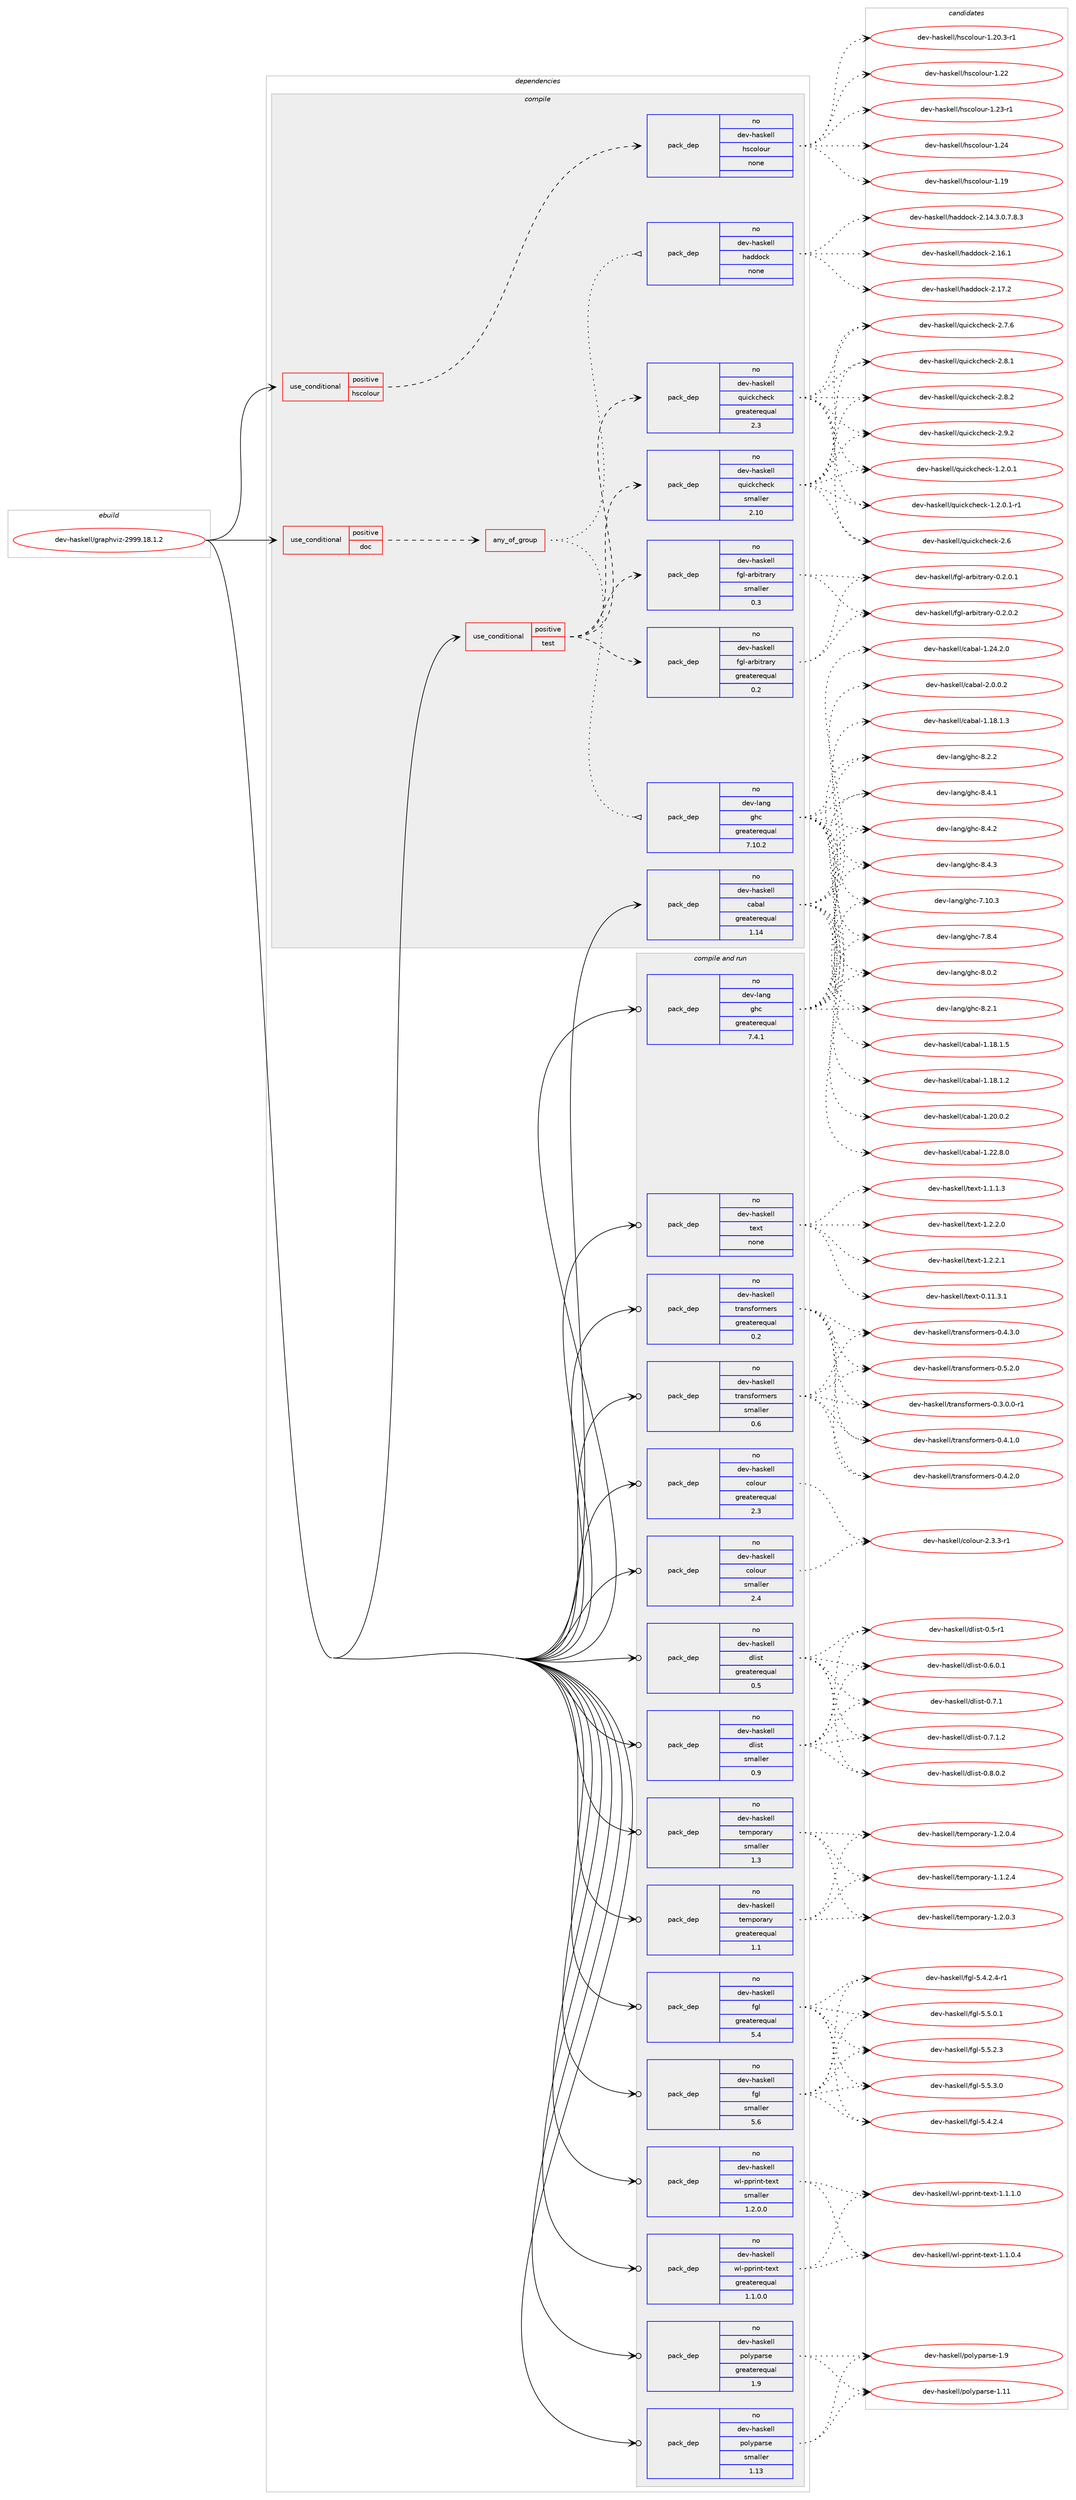 digraph prolog {

# *************
# Graph options
# *************

newrank=true;
concentrate=true;
compound=true;
graph [rankdir=LR,fontname=Helvetica,fontsize=10,ranksep=1.5];#, ranksep=2.5, nodesep=0.2];
edge  [arrowhead=vee];
node  [fontname=Helvetica,fontsize=10];

# **********
# The ebuild
# **********

subgraph cluster_leftcol {
color=gray;
rank=same;
label=<<i>ebuild</i>>;
id [label="dev-haskell/graphviz-2999.18.1.2", color=red, width=4, href="../dev-haskell/graphviz-2999.18.1.2.svg"];
}

# ****************
# The dependencies
# ****************

subgraph cluster_midcol {
color=gray;
label=<<i>dependencies</i>>;
subgraph cluster_compile {
fillcolor="#eeeeee";
style=filled;
label=<<i>compile</i>>;
subgraph cond359702 {
dependency1333239 [label=<<TABLE BORDER="0" CELLBORDER="1" CELLSPACING="0" CELLPADDING="4"><TR><TD ROWSPAN="3" CELLPADDING="10">use_conditional</TD></TR><TR><TD>positive</TD></TR><TR><TD>doc</TD></TR></TABLE>>, shape=none, color=red];
subgraph any20946 {
dependency1333240 [label=<<TABLE BORDER="0" CELLBORDER="1" CELLSPACING="0" CELLPADDING="4"><TR><TD CELLPADDING="10">any_of_group</TD></TR></TABLE>>, shape=none, color=red];subgraph pack952039 {
dependency1333241 [label=<<TABLE BORDER="0" CELLBORDER="1" CELLSPACING="0" CELLPADDING="4" WIDTH="220"><TR><TD ROWSPAN="6" CELLPADDING="30">pack_dep</TD></TR><TR><TD WIDTH="110">no</TD></TR><TR><TD>dev-haskell</TD></TR><TR><TD>haddock</TD></TR><TR><TD>none</TD></TR><TR><TD></TD></TR></TABLE>>, shape=none, color=blue];
}
dependency1333240:e -> dependency1333241:w [weight=20,style="dotted",arrowhead="oinv"];
subgraph pack952040 {
dependency1333242 [label=<<TABLE BORDER="0" CELLBORDER="1" CELLSPACING="0" CELLPADDING="4" WIDTH="220"><TR><TD ROWSPAN="6" CELLPADDING="30">pack_dep</TD></TR><TR><TD WIDTH="110">no</TD></TR><TR><TD>dev-lang</TD></TR><TR><TD>ghc</TD></TR><TR><TD>greaterequal</TD></TR><TR><TD>7.10.2</TD></TR></TABLE>>, shape=none, color=blue];
}
dependency1333240:e -> dependency1333242:w [weight=20,style="dotted",arrowhead="oinv"];
}
dependency1333239:e -> dependency1333240:w [weight=20,style="dashed",arrowhead="vee"];
}
id:e -> dependency1333239:w [weight=20,style="solid",arrowhead="vee"];
subgraph cond359703 {
dependency1333243 [label=<<TABLE BORDER="0" CELLBORDER="1" CELLSPACING="0" CELLPADDING="4"><TR><TD ROWSPAN="3" CELLPADDING="10">use_conditional</TD></TR><TR><TD>positive</TD></TR><TR><TD>hscolour</TD></TR></TABLE>>, shape=none, color=red];
subgraph pack952041 {
dependency1333244 [label=<<TABLE BORDER="0" CELLBORDER="1" CELLSPACING="0" CELLPADDING="4" WIDTH="220"><TR><TD ROWSPAN="6" CELLPADDING="30">pack_dep</TD></TR><TR><TD WIDTH="110">no</TD></TR><TR><TD>dev-haskell</TD></TR><TR><TD>hscolour</TD></TR><TR><TD>none</TD></TR><TR><TD></TD></TR></TABLE>>, shape=none, color=blue];
}
dependency1333243:e -> dependency1333244:w [weight=20,style="dashed",arrowhead="vee"];
}
id:e -> dependency1333243:w [weight=20,style="solid",arrowhead="vee"];
subgraph cond359704 {
dependency1333245 [label=<<TABLE BORDER="0" CELLBORDER="1" CELLSPACING="0" CELLPADDING="4"><TR><TD ROWSPAN="3" CELLPADDING="10">use_conditional</TD></TR><TR><TD>positive</TD></TR><TR><TD>test</TD></TR></TABLE>>, shape=none, color=red];
subgraph pack952042 {
dependency1333246 [label=<<TABLE BORDER="0" CELLBORDER="1" CELLSPACING="0" CELLPADDING="4" WIDTH="220"><TR><TD ROWSPAN="6" CELLPADDING="30">pack_dep</TD></TR><TR><TD WIDTH="110">no</TD></TR><TR><TD>dev-haskell</TD></TR><TR><TD>fgl-arbitrary</TD></TR><TR><TD>greaterequal</TD></TR><TR><TD>0.2</TD></TR></TABLE>>, shape=none, color=blue];
}
dependency1333245:e -> dependency1333246:w [weight=20,style="dashed",arrowhead="vee"];
subgraph pack952043 {
dependency1333247 [label=<<TABLE BORDER="0" CELLBORDER="1" CELLSPACING="0" CELLPADDING="4" WIDTH="220"><TR><TD ROWSPAN="6" CELLPADDING="30">pack_dep</TD></TR><TR><TD WIDTH="110">no</TD></TR><TR><TD>dev-haskell</TD></TR><TR><TD>fgl-arbitrary</TD></TR><TR><TD>smaller</TD></TR><TR><TD>0.3</TD></TR></TABLE>>, shape=none, color=blue];
}
dependency1333245:e -> dependency1333247:w [weight=20,style="dashed",arrowhead="vee"];
subgraph pack952044 {
dependency1333248 [label=<<TABLE BORDER="0" CELLBORDER="1" CELLSPACING="0" CELLPADDING="4" WIDTH="220"><TR><TD ROWSPAN="6" CELLPADDING="30">pack_dep</TD></TR><TR><TD WIDTH="110">no</TD></TR><TR><TD>dev-haskell</TD></TR><TR><TD>quickcheck</TD></TR><TR><TD>greaterequal</TD></TR><TR><TD>2.3</TD></TR></TABLE>>, shape=none, color=blue];
}
dependency1333245:e -> dependency1333248:w [weight=20,style="dashed",arrowhead="vee"];
subgraph pack952045 {
dependency1333249 [label=<<TABLE BORDER="0" CELLBORDER="1" CELLSPACING="0" CELLPADDING="4" WIDTH="220"><TR><TD ROWSPAN="6" CELLPADDING="30">pack_dep</TD></TR><TR><TD WIDTH="110">no</TD></TR><TR><TD>dev-haskell</TD></TR><TR><TD>quickcheck</TD></TR><TR><TD>smaller</TD></TR><TR><TD>2.10</TD></TR></TABLE>>, shape=none, color=blue];
}
dependency1333245:e -> dependency1333249:w [weight=20,style="dashed",arrowhead="vee"];
}
id:e -> dependency1333245:w [weight=20,style="solid",arrowhead="vee"];
subgraph pack952046 {
dependency1333250 [label=<<TABLE BORDER="0" CELLBORDER="1" CELLSPACING="0" CELLPADDING="4" WIDTH="220"><TR><TD ROWSPAN="6" CELLPADDING="30">pack_dep</TD></TR><TR><TD WIDTH="110">no</TD></TR><TR><TD>dev-haskell</TD></TR><TR><TD>cabal</TD></TR><TR><TD>greaterequal</TD></TR><TR><TD>1.14</TD></TR></TABLE>>, shape=none, color=blue];
}
id:e -> dependency1333250:w [weight=20,style="solid",arrowhead="vee"];
}
subgraph cluster_compileandrun {
fillcolor="#eeeeee";
style=filled;
label=<<i>compile and run</i>>;
subgraph pack952047 {
dependency1333251 [label=<<TABLE BORDER="0" CELLBORDER="1" CELLSPACING="0" CELLPADDING="4" WIDTH="220"><TR><TD ROWSPAN="6" CELLPADDING="30">pack_dep</TD></TR><TR><TD WIDTH="110">no</TD></TR><TR><TD>dev-haskell</TD></TR><TR><TD>colour</TD></TR><TR><TD>greaterequal</TD></TR><TR><TD>2.3</TD></TR></TABLE>>, shape=none, color=blue];
}
id:e -> dependency1333251:w [weight=20,style="solid",arrowhead="odotvee"];
subgraph pack952048 {
dependency1333252 [label=<<TABLE BORDER="0" CELLBORDER="1" CELLSPACING="0" CELLPADDING="4" WIDTH="220"><TR><TD ROWSPAN="6" CELLPADDING="30">pack_dep</TD></TR><TR><TD WIDTH="110">no</TD></TR><TR><TD>dev-haskell</TD></TR><TR><TD>colour</TD></TR><TR><TD>smaller</TD></TR><TR><TD>2.4</TD></TR></TABLE>>, shape=none, color=blue];
}
id:e -> dependency1333252:w [weight=20,style="solid",arrowhead="odotvee"];
subgraph pack952049 {
dependency1333253 [label=<<TABLE BORDER="0" CELLBORDER="1" CELLSPACING="0" CELLPADDING="4" WIDTH="220"><TR><TD ROWSPAN="6" CELLPADDING="30">pack_dep</TD></TR><TR><TD WIDTH="110">no</TD></TR><TR><TD>dev-haskell</TD></TR><TR><TD>dlist</TD></TR><TR><TD>greaterequal</TD></TR><TR><TD>0.5</TD></TR></TABLE>>, shape=none, color=blue];
}
id:e -> dependency1333253:w [weight=20,style="solid",arrowhead="odotvee"];
subgraph pack952050 {
dependency1333254 [label=<<TABLE BORDER="0" CELLBORDER="1" CELLSPACING="0" CELLPADDING="4" WIDTH="220"><TR><TD ROWSPAN="6" CELLPADDING="30">pack_dep</TD></TR><TR><TD WIDTH="110">no</TD></TR><TR><TD>dev-haskell</TD></TR><TR><TD>dlist</TD></TR><TR><TD>smaller</TD></TR><TR><TD>0.9</TD></TR></TABLE>>, shape=none, color=blue];
}
id:e -> dependency1333254:w [weight=20,style="solid",arrowhead="odotvee"];
subgraph pack952051 {
dependency1333255 [label=<<TABLE BORDER="0" CELLBORDER="1" CELLSPACING="0" CELLPADDING="4" WIDTH="220"><TR><TD ROWSPAN="6" CELLPADDING="30">pack_dep</TD></TR><TR><TD WIDTH="110">no</TD></TR><TR><TD>dev-haskell</TD></TR><TR><TD>fgl</TD></TR><TR><TD>greaterequal</TD></TR><TR><TD>5.4</TD></TR></TABLE>>, shape=none, color=blue];
}
id:e -> dependency1333255:w [weight=20,style="solid",arrowhead="odotvee"];
subgraph pack952052 {
dependency1333256 [label=<<TABLE BORDER="0" CELLBORDER="1" CELLSPACING="0" CELLPADDING="4" WIDTH="220"><TR><TD ROWSPAN="6" CELLPADDING="30">pack_dep</TD></TR><TR><TD WIDTH="110">no</TD></TR><TR><TD>dev-haskell</TD></TR><TR><TD>fgl</TD></TR><TR><TD>smaller</TD></TR><TR><TD>5.6</TD></TR></TABLE>>, shape=none, color=blue];
}
id:e -> dependency1333256:w [weight=20,style="solid",arrowhead="odotvee"];
subgraph pack952053 {
dependency1333257 [label=<<TABLE BORDER="0" CELLBORDER="1" CELLSPACING="0" CELLPADDING="4" WIDTH="220"><TR><TD ROWSPAN="6" CELLPADDING="30">pack_dep</TD></TR><TR><TD WIDTH="110">no</TD></TR><TR><TD>dev-haskell</TD></TR><TR><TD>polyparse</TD></TR><TR><TD>greaterequal</TD></TR><TR><TD>1.9</TD></TR></TABLE>>, shape=none, color=blue];
}
id:e -> dependency1333257:w [weight=20,style="solid",arrowhead="odotvee"];
subgraph pack952054 {
dependency1333258 [label=<<TABLE BORDER="0" CELLBORDER="1" CELLSPACING="0" CELLPADDING="4" WIDTH="220"><TR><TD ROWSPAN="6" CELLPADDING="30">pack_dep</TD></TR><TR><TD WIDTH="110">no</TD></TR><TR><TD>dev-haskell</TD></TR><TR><TD>polyparse</TD></TR><TR><TD>smaller</TD></TR><TR><TD>1.13</TD></TR></TABLE>>, shape=none, color=blue];
}
id:e -> dependency1333258:w [weight=20,style="solid",arrowhead="odotvee"];
subgraph pack952055 {
dependency1333259 [label=<<TABLE BORDER="0" CELLBORDER="1" CELLSPACING="0" CELLPADDING="4" WIDTH="220"><TR><TD ROWSPAN="6" CELLPADDING="30">pack_dep</TD></TR><TR><TD WIDTH="110">no</TD></TR><TR><TD>dev-haskell</TD></TR><TR><TD>temporary</TD></TR><TR><TD>greaterequal</TD></TR><TR><TD>1.1</TD></TR></TABLE>>, shape=none, color=blue];
}
id:e -> dependency1333259:w [weight=20,style="solid",arrowhead="odotvee"];
subgraph pack952056 {
dependency1333260 [label=<<TABLE BORDER="0" CELLBORDER="1" CELLSPACING="0" CELLPADDING="4" WIDTH="220"><TR><TD ROWSPAN="6" CELLPADDING="30">pack_dep</TD></TR><TR><TD WIDTH="110">no</TD></TR><TR><TD>dev-haskell</TD></TR><TR><TD>temporary</TD></TR><TR><TD>smaller</TD></TR><TR><TD>1.3</TD></TR></TABLE>>, shape=none, color=blue];
}
id:e -> dependency1333260:w [weight=20,style="solid",arrowhead="odotvee"];
subgraph pack952057 {
dependency1333261 [label=<<TABLE BORDER="0" CELLBORDER="1" CELLSPACING="0" CELLPADDING="4" WIDTH="220"><TR><TD ROWSPAN="6" CELLPADDING="30">pack_dep</TD></TR><TR><TD WIDTH="110">no</TD></TR><TR><TD>dev-haskell</TD></TR><TR><TD>text</TD></TR><TR><TD>none</TD></TR><TR><TD></TD></TR></TABLE>>, shape=none, color=blue];
}
id:e -> dependency1333261:w [weight=20,style="solid",arrowhead="odotvee"];
subgraph pack952058 {
dependency1333262 [label=<<TABLE BORDER="0" CELLBORDER="1" CELLSPACING="0" CELLPADDING="4" WIDTH="220"><TR><TD ROWSPAN="6" CELLPADDING="30">pack_dep</TD></TR><TR><TD WIDTH="110">no</TD></TR><TR><TD>dev-haskell</TD></TR><TR><TD>transformers</TD></TR><TR><TD>greaterequal</TD></TR><TR><TD>0.2</TD></TR></TABLE>>, shape=none, color=blue];
}
id:e -> dependency1333262:w [weight=20,style="solid",arrowhead="odotvee"];
subgraph pack952059 {
dependency1333263 [label=<<TABLE BORDER="0" CELLBORDER="1" CELLSPACING="0" CELLPADDING="4" WIDTH="220"><TR><TD ROWSPAN="6" CELLPADDING="30">pack_dep</TD></TR><TR><TD WIDTH="110">no</TD></TR><TR><TD>dev-haskell</TD></TR><TR><TD>transformers</TD></TR><TR><TD>smaller</TD></TR><TR><TD>0.6</TD></TR></TABLE>>, shape=none, color=blue];
}
id:e -> dependency1333263:w [weight=20,style="solid",arrowhead="odotvee"];
subgraph pack952060 {
dependency1333264 [label=<<TABLE BORDER="0" CELLBORDER="1" CELLSPACING="0" CELLPADDING="4" WIDTH="220"><TR><TD ROWSPAN="6" CELLPADDING="30">pack_dep</TD></TR><TR><TD WIDTH="110">no</TD></TR><TR><TD>dev-haskell</TD></TR><TR><TD>wl-pprint-text</TD></TR><TR><TD>greaterequal</TD></TR><TR><TD>1.1.0.0</TD></TR></TABLE>>, shape=none, color=blue];
}
id:e -> dependency1333264:w [weight=20,style="solid",arrowhead="odotvee"];
subgraph pack952061 {
dependency1333265 [label=<<TABLE BORDER="0" CELLBORDER="1" CELLSPACING="0" CELLPADDING="4" WIDTH="220"><TR><TD ROWSPAN="6" CELLPADDING="30">pack_dep</TD></TR><TR><TD WIDTH="110">no</TD></TR><TR><TD>dev-haskell</TD></TR><TR><TD>wl-pprint-text</TD></TR><TR><TD>smaller</TD></TR><TR><TD>1.2.0.0</TD></TR></TABLE>>, shape=none, color=blue];
}
id:e -> dependency1333265:w [weight=20,style="solid",arrowhead="odotvee"];
subgraph pack952062 {
dependency1333266 [label=<<TABLE BORDER="0" CELLBORDER="1" CELLSPACING="0" CELLPADDING="4" WIDTH="220"><TR><TD ROWSPAN="6" CELLPADDING="30">pack_dep</TD></TR><TR><TD WIDTH="110">no</TD></TR><TR><TD>dev-lang</TD></TR><TR><TD>ghc</TD></TR><TR><TD>greaterequal</TD></TR><TR><TD>7.4.1</TD></TR></TABLE>>, shape=none, color=blue];
}
id:e -> dependency1333266:w [weight=20,style="solid",arrowhead="odotvee"];
}
subgraph cluster_run {
fillcolor="#eeeeee";
style=filled;
label=<<i>run</i>>;
}
}

# **************
# The candidates
# **************

subgraph cluster_choices {
rank=same;
color=gray;
label=<<i>candidates</i>>;

subgraph choice952039 {
color=black;
nodesep=1;
choice1001011184510497115107101108108471049710010011199107455046495246514648465546564651 [label="dev-haskell/haddock-2.14.3.0.7.8.3", color=red, width=4,href="../dev-haskell/haddock-2.14.3.0.7.8.3.svg"];
choice100101118451049711510710110810847104971001001119910745504649544649 [label="dev-haskell/haddock-2.16.1", color=red, width=4,href="../dev-haskell/haddock-2.16.1.svg"];
choice100101118451049711510710110810847104971001001119910745504649554650 [label="dev-haskell/haddock-2.17.2", color=red, width=4,href="../dev-haskell/haddock-2.17.2.svg"];
dependency1333241:e -> choice1001011184510497115107101108108471049710010011199107455046495246514648465546564651:w [style=dotted,weight="100"];
dependency1333241:e -> choice100101118451049711510710110810847104971001001119910745504649544649:w [style=dotted,weight="100"];
dependency1333241:e -> choice100101118451049711510710110810847104971001001119910745504649554650:w [style=dotted,weight="100"];
}
subgraph choice952040 {
color=black;
nodesep=1;
choice1001011184510897110103471031049945554649484651 [label="dev-lang/ghc-7.10.3", color=red, width=4,href="../dev-lang/ghc-7.10.3.svg"];
choice10010111845108971101034710310499455546564652 [label="dev-lang/ghc-7.8.4", color=red, width=4,href="../dev-lang/ghc-7.8.4.svg"];
choice10010111845108971101034710310499455646484650 [label="dev-lang/ghc-8.0.2", color=red, width=4,href="../dev-lang/ghc-8.0.2.svg"];
choice10010111845108971101034710310499455646504649 [label="dev-lang/ghc-8.2.1", color=red, width=4,href="../dev-lang/ghc-8.2.1.svg"];
choice10010111845108971101034710310499455646504650 [label="dev-lang/ghc-8.2.2", color=red, width=4,href="../dev-lang/ghc-8.2.2.svg"];
choice10010111845108971101034710310499455646524649 [label="dev-lang/ghc-8.4.1", color=red, width=4,href="../dev-lang/ghc-8.4.1.svg"];
choice10010111845108971101034710310499455646524650 [label="dev-lang/ghc-8.4.2", color=red, width=4,href="../dev-lang/ghc-8.4.2.svg"];
choice10010111845108971101034710310499455646524651 [label="dev-lang/ghc-8.4.3", color=red, width=4,href="../dev-lang/ghc-8.4.3.svg"];
dependency1333242:e -> choice1001011184510897110103471031049945554649484651:w [style=dotted,weight="100"];
dependency1333242:e -> choice10010111845108971101034710310499455546564652:w [style=dotted,weight="100"];
dependency1333242:e -> choice10010111845108971101034710310499455646484650:w [style=dotted,weight="100"];
dependency1333242:e -> choice10010111845108971101034710310499455646504649:w [style=dotted,weight="100"];
dependency1333242:e -> choice10010111845108971101034710310499455646504650:w [style=dotted,weight="100"];
dependency1333242:e -> choice10010111845108971101034710310499455646524649:w [style=dotted,weight="100"];
dependency1333242:e -> choice10010111845108971101034710310499455646524650:w [style=dotted,weight="100"];
dependency1333242:e -> choice10010111845108971101034710310499455646524651:w [style=dotted,weight="100"];
}
subgraph choice952041 {
color=black;
nodesep=1;
choice100101118451049711510710110810847104115991111081111171144549464957 [label="dev-haskell/hscolour-1.19", color=red, width=4,href="../dev-haskell/hscolour-1.19.svg"];
choice10010111845104971151071011081084710411599111108111117114454946504846514511449 [label="dev-haskell/hscolour-1.20.3-r1", color=red, width=4,href="../dev-haskell/hscolour-1.20.3-r1.svg"];
choice100101118451049711510710110810847104115991111081111171144549465050 [label="dev-haskell/hscolour-1.22", color=red, width=4,href="../dev-haskell/hscolour-1.22.svg"];
choice1001011184510497115107101108108471041159911110811111711445494650514511449 [label="dev-haskell/hscolour-1.23-r1", color=red, width=4,href="../dev-haskell/hscolour-1.23-r1.svg"];
choice100101118451049711510710110810847104115991111081111171144549465052 [label="dev-haskell/hscolour-1.24", color=red, width=4,href="../dev-haskell/hscolour-1.24.svg"];
dependency1333244:e -> choice100101118451049711510710110810847104115991111081111171144549464957:w [style=dotted,weight="100"];
dependency1333244:e -> choice10010111845104971151071011081084710411599111108111117114454946504846514511449:w [style=dotted,weight="100"];
dependency1333244:e -> choice100101118451049711510710110810847104115991111081111171144549465050:w [style=dotted,weight="100"];
dependency1333244:e -> choice1001011184510497115107101108108471041159911110811111711445494650514511449:w [style=dotted,weight="100"];
dependency1333244:e -> choice100101118451049711510710110810847104115991111081111171144549465052:w [style=dotted,weight="100"];
}
subgraph choice952042 {
color=black;
nodesep=1;
choice100101118451049711510710110810847102103108459711498105116114971141214548465046484649 [label="dev-haskell/fgl-arbitrary-0.2.0.1", color=red, width=4,href="../dev-haskell/fgl-arbitrary-0.2.0.1.svg"];
choice100101118451049711510710110810847102103108459711498105116114971141214548465046484650 [label="dev-haskell/fgl-arbitrary-0.2.0.2", color=red, width=4,href="../dev-haskell/fgl-arbitrary-0.2.0.2.svg"];
dependency1333246:e -> choice100101118451049711510710110810847102103108459711498105116114971141214548465046484649:w [style=dotted,weight="100"];
dependency1333246:e -> choice100101118451049711510710110810847102103108459711498105116114971141214548465046484650:w [style=dotted,weight="100"];
}
subgraph choice952043 {
color=black;
nodesep=1;
choice100101118451049711510710110810847102103108459711498105116114971141214548465046484649 [label="dev-haskell/fgl-arbitrary-0.2.0.1", color=red, width=4,href="../dev-haskell/fgl-arbitrary-0.2.0.1.svg"];
choice100101118451049711510710110810847102103108459711498105116114971141214548465046484650 [label="dev-haskell/fgl-arbitrary-0.2.0.2", color=red, width=4,href="../dev-haskell/fgl-arbitrary-0.2.0.2.svg"];
dependency1333247:e -> choice100101118451049711510710110810847102103108459711498105116114971141214548465046484649:w [style=dotted,weight="100"];
dependency1333247:e -> choice100101118451049711510710110810847102103108459711498105116114971141214548465046484650:w [style=dotted,weight="100"];
}
subgraph choice952044 {
color=black;
nodesep=1;
choice1001011184510497115107101108108471131171059910799104101991074549465046484649 [label="dev-haskell/quickcheck-1.2.0.1", color=red, width=4,href="../dev-haskell/quickcheck-1.2.0.1.svg"];
choice10010111845104971151071011081084711311710599107991041019910745494650464846494511449 [label="dev-haskell/quickcheck-1.2.0.1-r1", color=red, width=4,href="../dev-haskell/quickcheck-1.2.0.1-r1.svg"];
choice10010111845104971151071011081084711311710599107991041019910745504654 [label="dev-haskell/quickcheck-2.6", color=red, width=4,href="../dev-haskell/quickcheck-2.6.svg"];
choice100101118451049711510710110810847113117105991079910410199107455046554654 [label="dev-haskell/quickcheck-2.7.6", color=red, width=4,href="../dev-haskell/quickcheck-2.7.6.svg"];
choice100101118451049711510710110810847113117105991079910410199107455046564649 [label="dev-haskell/quickcheck-2.8.1", color=red, width=4,href="../dev-haskell/quickcheck-2.8.1.svg"];
choice100101118451049711510710110810847113117105991079910410199107455046564650 [label="dev-haskell/quickcheck-2.8.2", color=red, width=4,href="../dev-haskell/quickcheck-2.8.2.svg"];
choice100101118451049711510710110810847113117105991079910410199107455046574650 [label="dev-haskell/quickcheck-2.9.2", color=red, width=4,href="../dev-haskell/quickcheck-2.9.2.svg"];
dependency1333248:e -> choice1001011184510497115107101108108471131171059910799104101991074549465046484649:w [style=dotted,weight="100"];
dependency1333248:e -> choice10010111845104971151071011081084711311710599107991041019910745494650464846494511449:w [style=dotted,weight="100"];
dependency1333248:e -> choice10010111845104971151071011081084711311710599107991041019910745504654:w [style=dotted,weight="100"];
dependency1333248:e -> choice100101118451049711510710110810847113117105991079910410199107455046554654:w [style=dotted,weight="100"];
dependency1333248:e -> choice100101118451049711510710110810847113117105991079910410199107455046564649:w [style=dotted,weight="100"];
dependency1333248:e -> choice100101118451049711510710110810847113117105991079910410199107455046564650:w [style=dotted,weight="100"];
dependency1333248:e -> choice100101118451049711510710110810847113117105991079910410199107455046574650:w [style=dotted,weight="100"];
}
subgraph choice952045 {
color=black;
nodesep=1;
choice1001011184510497115107101108108471131171059910799104101991074549465046484649 [label="dev-haskell/quickcheck-1.2.0.1", color=red, width=4,href="../dev-haskell/quickcheck-1.2.0.1.svg"];
choice10010111845104971151071011081084711311710599107991041019910745494650464846494511449 [label="dev-haskell/quickcheck-1.2.0.1-r1", color=red, width=4,href="../dev-haskell/quickcheck-1.2.0.1-r1.svg"];
choice10010111845104971151071011081084711311710599107991041019910745504654 [label="dev-haskell/quickcheck-2.6", color=red, width=4,href="../dev-haskell/quickcheck-2.6.svg"];
choice100101118451049711510710110810847113117105991079910410199107455046554654 [label="dev-haskell/quickcheck-2.7.6", color=red, width=4,href="../dev-haskell/quickcheck-2.7.6.svg"];
choice100101118451049711510710110810847113117105991079910410199107455046564649 [label="dev-haskell/quickcheck-2.8.1", color=red, width=4,href="../dev-haskell/quickcheck-2.8.1.svg"];
choice100101118451049711510710110810847113117105991079910410199107455046564650 [label="dev-haskell/quickcheck-2.8.2", color=red, width=4,href="../dev-haskell/quickcheck-2.8.2.svg"];
choice100101118451049711510710110810847113117105991079910410199107455046574650 [label="dev-haskell/quickcheck-2.9.2", color=red, width=4,href="../dev-haskell/quickcheck-2.9.2.svg"];
dependency1333249:e -> choice1001011184510497115107101108108471131171059910799104101991074549465046484649:w [style=dotted,weight="100"];
dependency1333249:e -> choice10010111845104971151071011081084711311710599107991041019910745494650464846494511449:w [style=dotted,weight="100"];
dependency1333249:e -> choice10010111845104971151071011081084711311710599107991041019910745504654:w [style=dotted,weight="100"];
dependency1333249:e -> choice100101118451049711510710110810847113117105991079910410199107455046554654:w [style=dotted,weight="100"];
dependency1333249:e -> choice100101118451049711510710110810847113117105991079910410199107455046564649:w [style=dotted,weight="100"];
dependency1333249:e -> choice100101118451049711510710110810847113117105991079910410199107455046564650:w [style=dotted,weight="100"];
dependency1333249:e -> choice100101118451049711510710110810847113117105991079910410199107455046574650:w [style=dotted,weight="100"];
}
subgraph choice952046 {
color=black;
nodesep=1;
choice10010111845104971151071011081084799979897108454946495646494650 [label="dev-haskell/cabal-1.18.1.2", color=red, width=4,href="../dev-haskell/cabal-1.18.1.2.svg"];
choice10010111845104971151071011081084799979897108454946495646494651 [label="dev-haskell/cabal-1.18.1.3", color=red, width=4,href="../dev-haskell/cabal-1.18.1.3.svg"];
choice10010111845104971151071011081084799979897108454946495646494653 [label="dev-haskell/cabal-1.18.1.5", color=red, width=4,href="../dev-haskell/cabal-1.18.1.5.svg"];
choice10010111845104971151071011081084799979897108454946504846484650 [label="dev-haskell/cabal-1.20.0.2", color=red, width=4,href="../dev-haskell/cabal-1.20.0.2.svg"];
choice10010111845104971151071011081084799979897108454946505046564648 [label="dev-haskell/cabal-1.22.8.0", color=red, width=4,href="../dev-haskell/cabal-1.22.8.0.svg"];
choice10010111845104971151071011081084799979897108454946505246504648 [label="dev-haskell/cabal-1.24.2.0", color=red, width=4,href="../dev-haskell/cabal-1.24.2.0.svg"];
choice100101118451049711510710110810847999798971084550464846484650 [label="dev-haskell/cabal-2.0.0.2", color=red, width=4,href="../dev-haskell/cabal-2.0.0.2.svg"];
dependency1333250:e -> choice10010111845104971151071011081084799979897108454946495646494650:w [style=dotted,weight="100"];
dependency1333250:e -> choice10010111845104971151071011081084799979897108454946495646494651:w [style=dotted,weight="100"];
dependency1333250:e -> choice10010111845104971151071011081084799979897108454946495646494653:w [style=dotted,weight="100"];
dependency1333250:e -> choice10010111845104971151071011081084799979897108454946504846484650:w [style=dotted,weight="100"];
dependency1333250:e -> choice10010111845104971151071011081084799979897108454946505046564648:w [style=dotted,weight="100"];
dependency1333250:e -> choice10010111845104971151071011081084799979897108454946505246504648:w [style=dotted,weight="100"];
dependency1333250:e -> choice100101118451049711510710110810847999798971084550464846484650:w [style=dotted,weight="100"];
}
subgraph choice952047 {
color=black;
nodesep=1;
choice100101118451049711510710110810847991111081111171144550465146514511449 [label="dev-haskell/colour-2.3.3-r1", color=red, width=4,href="../dev-haskell/colour-2.3.3-r1.svg"];
dependency1333251:e -> choice100101118451049711510710110810847991111081111171144550465146514511449:w [style=dotted,weight="100"];
}
subgraph choice952048 {
color=black;
nodesep=1;
choice100101118451049711510710110810847991111081111171144550465146514511449 [label="dev-haskell/colour-2.3.3-r1", color=red, width=4,href="../dev-haskell/colour-2.3.3-r1.svg"];
dependency1333252:e -> choice100101118451049711510710110810847991111081111171144550465146514511449:w [style=dotted,weight="100"];
}
subgraph choice952049 {
color=black;
nodesep=1;
choice100101118451049711510710110810847100108105115116454846534511449 [label="dev-haskell/dlist-0.5-r1", color=red, width=4,href="../dev-haskell/dlist-0.5-r1.svg"];
choice1001011184510497115107101108108471001081051151164548465446484649 [label="dev-haskell/dlist-0.6.0.1", color=red, width=4,href="../dev-haskell/dlist-0.6.0.1.svg"];
choice100101118451049711510710110810847100108105115116454846554649 [label="dev-haskell/dlist-0.7.1", color=red, width=4,href="../dev-haskell/dlist-0.7.1.svg"];
choice1001011184510497115107101108108471001081051151164548465546494650 [label="dev-haskell/dlist-0.7.1.2", color=red, width=4,href="../dev-haskell/dlist-0.7.1.2.svg"];
choice1001011184510497115107101108108471001081051151164548465646484650 [label="dev-haskell/dlist-0.8.0.2", color=red, width=4,href="../dev-haskell/dlist-0.8.0.2.svg"];
dependency1333253:e -> choice100101118451049711510710110810847100108105115116454846534511449:w [style=dotted,weight="100"];
dependency1333253:e -> choice1001011184510497115107101108108471001081051151164548465446484649:w [style=dotted,weight="100"];
dependency1333253:e -> choice100101118451049711510710110810847100108105115116454846554649:w [style=dotted,weight="100"];
dependency1333253:e -> choice1001011184510497115107101108108471001081051151164548465546494650:w [style=dotted,weight="100"];
dependency1333253:e -> choice1001011184510497115107101108108471001081051151164548465646484650:w [style=dotted,weight="100"];
}
subgraph choice952050 {
color=black;
nodesep=1;
choice100101118451049711510710110810847100108105115116454846534511449 [label="dev-haskell/dlist-0.5-r1", color=red, width=4,href="../dev-haskell/dlist-0.5-r1.svg"];
choice1001011184510497115107101108108471001081051151164548465446484649 [label="dev-haskell/dlist-0.6.0.1", color=red, width=4,href="../dev-haskell/dlist-0.6.0.1.svg"];
choice100101118451049711510710110810847100108105115116454846554649 [label="dev-haskell/dlist-0.7.1", color=red, width=4,href="../dev-haskell/dlist-0.7.1.svg"];
choice1001011184510497115107101108108471001081051151164548465546494650 [label="dev-haskell/dlist-0.7.1.2", color=red, width=4,href="../dev-haskell/dlist-0.7.1.2.svg"];
choice1001011184510497115107101108108471001081051151164548465646484650 [label="dev-haskell/dlist-0.8.0.2", color=red, width=4,href="../dev-haskell/dlist-0.8.0.2.svg"];
dependency1333254:e -> choice100101118451049711510710110810847100108105115116454846534511449:w [style=dotted,weight="100"];
dependency1333254:e -> choice1001011184510497115107101108108471001081051151164548465446484649:w [style=dotted,weight="100"];
dependency1333254:e -> choice100101118451049711510710110810847100108105115116454846554649:w [style=dotted,weight="100"];
dependency1333254:e -> choice1001011184510497115107101108108471001081051151164548465546494650:w [style=dotted,weight="100"];
dependency1333254:e -> choice1001011184510497115107101108108471001081051151164548465646484650:w [style=dotted,weight="100"];
}
subgraph choice952051 {
color=black;
nodesep=1;
choice1001011184510497115107101108108471021031084553465246504652 [label="dev-haskell/fgl-5.4.2.4", color=red, width=4,href="../dev-haskell/fgl-5.4.2.4.svg"];
choice10010111845104971151071011081084710210310845534652465046524511449 [label="dev-haskell/fgl-5.4.2.4-r1", color=red, width=4,href="../dev-haskell/fgl-5.4.2.4-r1.svg"];
choice1001011184510497115107101108108471021031084553465346484649 [label="dev-haskell/fgl-5.5.0.1", color=red, width=4,href="../dev-haskell/fgl-5.5.0.1.svg"];
choice1001011184510497115107101108108471021031084553465346504651 [label="dev-haskell/fgl-5.5.2.3", color=red, width=4,href="../dev-haskell/fgl-5.5.2.3.svg"];
choice1001011184510497115107101108108471021031084553465346514648 [label="dev-haskell/fgl-5.5.3.0", color=red, width=4,href="../dev-haskell/fgl-5.5.3.0.svg"];
dependency1333255:e -> choice1001011184510497115107101108108471021031084553465246504652:w [style=dotted,weight="100"];
dependency1333255:e -> choice10010111845104971151071011081084710210310845534652465046524511449:w [style=dotted,weight="100"];
dependency1333255:e -> choice1001011184510497115107101108108471021031084553465346484649:w [style=dotted,weight="100"];
dependency1333255:e -> choice1001011184510497115107101108108471021031084553465346504651:w [style=dotted,weight="100"];
dependency1333255:e -> choice1001011184510497115107101108108471021031084553465346514648:w [style=dotted,weight="100"];
}
subgraph choice952052 {
color=black;
nodesep=1;
choice1001011184510497115107101108108471021031084553465246504652 [label="dev-haskell/fgl-5.4.2.4", color=red, width=4,href="../dev-haskell/fgl-5.4.2.4.svg"];
choice10010111845104971151071011081084710210310845534652465046524511449 [label="dev-haskell/fgl-5.4.2.4-r1", color=red, width=4,href="../dev-haskell/fgl-5.4.2.4-r1.svg"];
choice1001011184510497115107101108108471021031084553465346484649 [label="dev-haskell/fgl-5.5.0.1", color=red, width=4,href="../dev-haskell/fgl-5.5.0.1.svg"];
choice1001011184510497115107101108108471021031084553465346504651 [label="dev-haskell/fgl-5.5.2.3", color=red, width=4,href="../dev-haskell/fgl-5.5.2.3.svg"];
choice1001011184510497115107101108108471021031084553465346514648 [label="dev-haskell/fgl-5.5.3.0", color=red, width=4,href="../dev-haskell/fgl-5.5.3.0.svg"];
dependency1333256:e -> choice1001011184510497115107101108108471021031084553465246504652:w [style=dotted,weight="100"];
dependency1333256:e -> choice10010111845104971151071011081084710210310845534652465046524511449:w [style=dotted,weight="100"];
dependency1333256:e -> choice1001011184510497115107101108108471021031084553465346484649:w [style=dotted,weight="100"];
dependency1333256:e -> choice1001011184510497115107101108108471021031084553465346504651:w [style=dotted,weight="100"];
dependency1333256:e -> choice1001011184510497115107101108108471021031084553465346514648:w [style=dotted,weight="100"];
}
subgraph choice952053 {
color=black;
nodesep=1;
choice100101118451049711510710110810847112111108121112971141151014549464949 [label="dev-haskell/polyparse-1.11", color=red, width=4,href="../dev-haskell/polyparse-1.11.svg"];
choice1001011184510497115107101108108471121111081211129711411510145494657 [label="dev-haskell/polyparse-1.9", color=red, width=4,href="../dev-haskell/polyparse-1.9.svg"];
dependency1333257:e -> choice100101118451049711510710110810847112111108121112971141151014549464949:w [style=dotted,weight="100"];
dependency1333257:e -> choice1001011184510497115107101108108471121111081211129711411510145494657:w [style=dotted,weight="100"];
}
subgraph choice952054 {
color=black;
nodesep=1;
choice100101118451049711510710110810847112111108121112971141151014549464949 [label="dev-haskell/polyparse-1.11", color=red, width=4,href="../dev-haskell/polyparse-1.11.svg"];
choice1001011184510497115107101108108471121111081211129711411510145494657 [label="dev-haskell/polyparse-1.9", color=red, width=4,href="../dev-haskell/polyparse-1.9.svg"];
dependency1333258:e -> choice100101118451049711510710110810847112111108121112971141151014549464949:w [style=dotted,weight="100"];
dependency1333258:e -> choice1001011184510497115107101108108471121111081211129711411510145494657:w [style=dotted,weight="100"];
}
subgraph choice952055 {
color=black;
nodesep=1;
choice100101118451049711510710110810847116101109112111114971141214549464946504652 [label="dev-haskell/temporary-1.1.2.4", color=red, width=4,href="../dev-haskell/temporary-1.1.2.4.svg"];
choice100101118451049711510710110810847116101109112111114971141214549465046484651 [label="dev-haskell/temporary-1.2.0.3", color=red, width=4,href="../dev-haskell/temporary-1.2.0.3.svg"];
choice100101118451049711510710110810847116101109112111114971141214549465046484652 [label="dev-haskell/temporary-1.2.0.4", color=red, width=4,href="../dev-haskell/temporary-1.2.0.4.svg"];
dependency1333259:e -> choice100101118451049711510710110810847116101109112111114971141214549464946504652:w [style=dotted,weight="100"];
dependency1333259:e -> choice100101118451049711510710110810847116101109112111114971141214549465046484651:w [style=dotted,weight="100"];
dependency1333259:e -> choice100101118451049711510710110810847116101109112111114971141214549465046484652:w [style=dotted,weight="100"];
}
subgraph choice952056 {
color=black;
nodesep=1;
choice100101118451049711510710110810847116101109112111114971141214549464946504652 [label="dev-haskell/temporary-1.1.2.4", color=red, width=4,href="../dev-haskell/temporary-1.1.2.4.svg"];
choice100101118451049711510710110810847116101109112111114971141214549465046484651 [label="dev-haskell/temporary-1.2.0.3", color=red, width=4,href="../dev-haskell/temporary-1.2.0.3.svg"];
choice100101118451049711510710110810847116101109112111114971141214549465046484652 [label="dev-haskell/temporary-1.2.0.4", color=red, width=4,href="../dev-haskell/temporary-1.2.0.4.svg"];
dependency1333260:e -> choice100101118451049711510710110810847116101109112111114971141214549464946504652:w [style=dotted,weight="100"];
dependency1333260:e -> choice100101118451049711510710110810847116101109112111114971141214549465046484651:w [style=dotted,weight="100"];
dependency1333260:e -> choice100101118451049711510710110810847116101109112111114971141214549465046484652:w [style=dotted,weight="100"];
}
subgraph choice952057 {
color=black;
nodesep=1;
choice100101118451049711510710110810847116101120116454846494946514649 [label="dev-haskell/text-0.11.3.1", color=red, width=4,href="../dev-haskell/text-0.11.3.1.svg"];
choice1001011184510497115107101108108471161011201164549464946494651 [label="dev-haskell/text-1.1.1.3", color=red, width=4,href="../dev-haskell/text-1.1.1.3.svg"];
choice1001011184510497115107101108108471161011201164549465046504648 [label="dev-haskell/text-1.2.2.0", color=red, width=4,href="../dev-haskell/text-1.2.2.0.svg"];
choice1001011184510497115107101108108471161011201164549465046504649 [label="dev-haskell/text-1.2.2.1", color=red, width=4,href="../dev-haskell/text-1.2.2.1.svg"];
dependency1333261:e -> choice100101118451049711510710110810847116101120116454846494946514649:w [style=dotted,weight="100"];
dependency1333261:e -> choice1001011184510497115107101108108471161011201164549464946494651:w [style=dotted,weight="100"];
dependency1333261:e -> choice1001011184510497115107101108108471161011201164549465046504648:w [style=dotted,weight="100"];
dependency1333261:e -> choice1001011184510497115107101108108471161011201164549465046504649:w [style=dotted,weight="100"];
}
subgraph choice952058 {
color=black;
nodesep=1;
choice1001011184510497115107101108108471161149711011510211111410910111411545484651464846484511449 [label="dev-haskell/transformers-0.3.0.0-r1", color=red, width=4,href="../dev-haskell/transformers-0.3.0.0-r1.svg"];
choice100101118451049711510710110810847116114971101151021111141091011141154548465246494648 [label="dev-haskell/transformers-0.4.1.0", color=red, width=4,href="../dev-haskell/transformers-0.4.1.0.svg"];
choice100101118451049711510710110810847116114971101151021111141091011141154548465246504648 [label="dev-haskell/transformers-0.4.2.0", color=red, width=4,href="../dev-haskell/transformers-0.4.2.0.svg"];
choice100101118451049711510710110810847116114971101151021111141091011141154548465246514648 [label="dev-haskell/transformers-0.4.3.0", color=red, width=4,href="../dev-haskell/transformers-0.4.3.0.svg"];
choice100101118451049711510710110810847116114971101151021111141091011141154548465346504648 [label="dev-haskell/transformers-0.5.2.0", color=red, width=4,href="../dev-haskell/transformers-0.5.2.0.svg"];
dependency1333262:e -> choice1001011184510497115107101108108471161149711011510211111410910111411545484651464846484511449:w [style=dotted,weight="100"];
dependency1333262:e -> choice100101118451049711510710110810847116114971101151021111141091011141154548465246494648:w [style=dotted,weight="100"];
dependency1333262:e -> choice100101118451049711510710110810847116114971101151021111141091011141154548465246504648:w [style=dotted,weight="100"];
dependency1333262:e -> choice100101118451049711510710110810847116114971101151021111141091011141154548465246514648:w [style=dotted,weight="100"];
dependency1333262:e -> choice100101118451049711510710110810847116114971101151021111141091011141154548465346504648:w [style=dotted,weight="100"];
}
subgraph choice952059 {
color=black;
nodesep=1;
choice1001011184510497115107101108108471161149711011510211111410910111411545484651464846484511449 [label="dev-haskell/transformers-0.3.0.0-r1", color=red, width=4,href="../dev-haskell/transformers-0.3.0.0-r1.svg"];
choice100101118451049711510710110810847116114971101151021111141091011141154548465246494648 [label="dev-haskell/transformers-0.4.1.0", color=red, width=4,href="../dev-haskell/transformers-0.4.1.0.svg"];
choice100101118451049711510710110810847116114971101151021111141091011141154548465246504648 [label="dev-haskell/transformers-0.4.2.0", color=red, width=4,href="../dev-haskell/transformers-0.4.2.0.svg"];
choice100101118451049711510710110810847116114971101151021111141091011141154548465246514648 [label="dev-haskell/transformers-0.4.3.0", color=red, width=4,href="../dev-haskell/transformers-0.4.3.0.svg"];
choice100101118451049711510710110810847116114971101151021111141091011141154548465346504648 [label="dev-haskell/transformers-0.5.2.0", color=red, width=4,href="../dev-haskell/transformers-0.5.2.0.svg"];
dependency1333263:e -> choice1001011184510497115107101108108471161149711011510211111410910111411545484651464846484511449:w [style=dotted,weight="100"];
dependency1333263:e -> choice100101118451049711510710110810847116114971101151021111141091011141154548465246494648:w [style=dotted,weight="100"];
dependency1333263:e -> choice100101118451049711510710110810847116114971101151021111141091011141154548465246504648:w [style=dotted,weight="100"];
dependency1333263:e -> choice100101118451049711510710110810847116114971101151021111141091011141154548465246514648:w [style=dotted,weight="100"];
dependency1333263:e -> choice100101118451049711510710110810847116114971101151021111141091011141154548465346504648:w [style=dotted,weight="100"];
}
subgraph choice952060 {
color=black;
nodesep=1;
choice10010111845104971151071011081084711910845112112114105110116451161011201164549464946484652 [label="dev-haskell/wl-pprint-text-1.1.0.4", color=red, width=4,href="../dev-haskell/wl-pprint-text-1.1.0.4.svg"];
choice10010111845104971151071011081084711910845112112114105110116451161011201164549464946494648 [label="dev-haskell/wl-pprint-text-1.1.1.0", color=red, width=4,href="../dev-haskell/wl-pprint-text-1.1.1.0.svg"];
dependency1333264:e -> choice10010111845104971151071011081084711910845112112114105110116451161011201164549464946484652:w [style=dotted,weight="100"];
dependency1333264:e -> choice10010111845104971151071011081084711910845112112114105110116451161011201164549464946494648:w [style=dotted,weight="100"];
}
subgraph choice952061 {
color=black;
nodesep=1;
choice10010111845104971151071011081084711910845112112114105110116451161011201164549464946484652 [label="dev-haskell/wl-pprint-text-1.1.0.4", color=red, width=4,href="../dev-haskell/wl-pprint-text-1.1.0.4.svg"];
choice10010111845104971151071011081084711910845112112114105110116451161011201164549464946494648 [label="dev-haskell/wl-pprint-text-1.1.1.0", color=red, width=4,href="../dev-haskell/wl-pprint-text-1.1.1.0.svg"];
dependency1333265:e -> choice10010111845104971151071011081084711910845112112114105110116451161011201164549464946484652:w [style=dotted,weight="100"];
dependency1333265:e -> choice10010111845104971151071011081084711910845112112114105110116451161011201164549464946494648:w [style=dotted,weight="100"];
}
subgraph choice952062 {
color=black;
nodesep=1;
choice1001011184510897110103471031049945554649484651 [label="dev-lang/ghc-7.10.3", color=red, width=4,href="../dev-lang/ghc-7.10.3.svg"];
choice10010111845108971101034710310499455546564652 [label="dev-lang/ghc-7.8.4", color=red, width=4,href="../dev-lang/ghc-7.8.4.svg"];
choice10010111845108971101034710310499455646484650 [label="dev-lang/ghc-8.0.2", color=red, width=4,href="../dev-lang/ghc-8.0.2.svg"];
choice10010111845108971101034710310499455646504649 [label="dev-lang/ghc-8.2.1", color=red, width=4,href="../dev-lang/ghc-8.2.1.svg"];
choice10010111845108971101034710310499455646504650 [label="dev-lang/ghc-8.2.2", color=red, width=4,href="../dev-lang/ghc-8.2.2.svg"];
choice10010111845108971101034710310499455646524649 [label="dev-lang/ghc-8.4.1", color=red, width=4,href="../dev-lang/ghc-8.4.1.svg"];
choice10010111845108971101034710310499455646524650 [label="dev-lang/ghc-8.4.2", color=red, width=4,href="../dev-lang/ghc-8.4.2.svg"];
choice10010111845108971101034710310499455646524651 [label="dev-lang/ghc-8.4.3", color=red, width=4,href="../dev-lang/ghc-8.4.3.svg"];
dependency1333266:e -> choice1001011184510897110103471031049945554649484651:w [style=dotted,weight="100"];
dependency1333266:e -> choice10010111845108971101034710310499455546564652:w [style=dotted,weight="100"];
dependency1333266:e -> choice10010111845108971101034710310499455646484650:w [style=dotted,weight="100"];
dependency1333266:e -> choice10010111845108971101034710310499455646504649:w [style=dotted,weight="100"];
dependency1333266:e -> choice10010111845108971101034710310499455646504650:w [style=dotted,weight="100"];
dependency1333266:e -> choice10010111845108971101034710310499455646524649:w [style=dotted,weight="100"];
dependency1333266:e -> choice10010111845108971101034710310499455646524650:w [style=dotted,weight="100"];
dependency1333266:e -> choice10010111845108971101034710310499455646524651:w [style=dotted,weight="100"];
}
}

}
